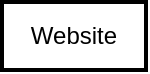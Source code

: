 <mxfile version="22.0.6" type="github">
  <diagram name="Página-1" id="jZ5h-f1TYt4qOMxAzZ3a">
    <mxGraphModel>
      <root>
        <mxCell id="0" />
        <mxCell id="1" parent="0" />
        <mxCell id="2" value="Website" style="whiteSpace=wrap;strokeWidth=2;" vertex="1" parent="1">
          <mxGeometry width="72" height="34" as="geometry" />
        </mxCell>
      </root>
    </mxGraphModel>
  </diagram>
</mxfile>

